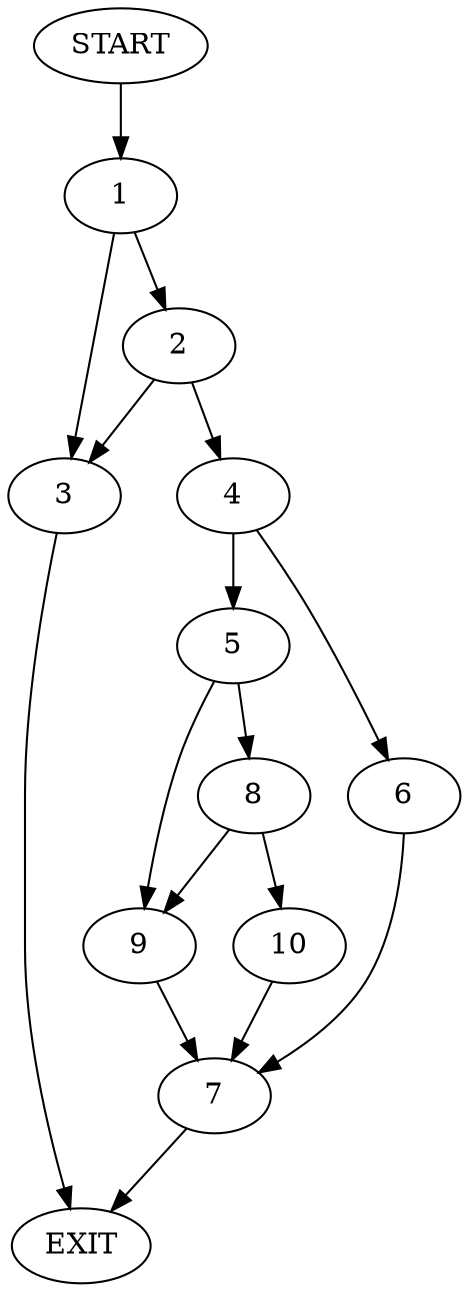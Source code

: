digraph {
0 [label="START"]
11 [label="EXIT"]
0 -> 1
1 -> 2
1 -> 3
2 -> 4
2 -> 3
3 -> 11
4 -> 5
4 -> 6
6 -> 7
5 -> 8
5 -> 9
7 -> 11
9 -> 7
8 -> 10
8 -> 9
10 -> 7
}
